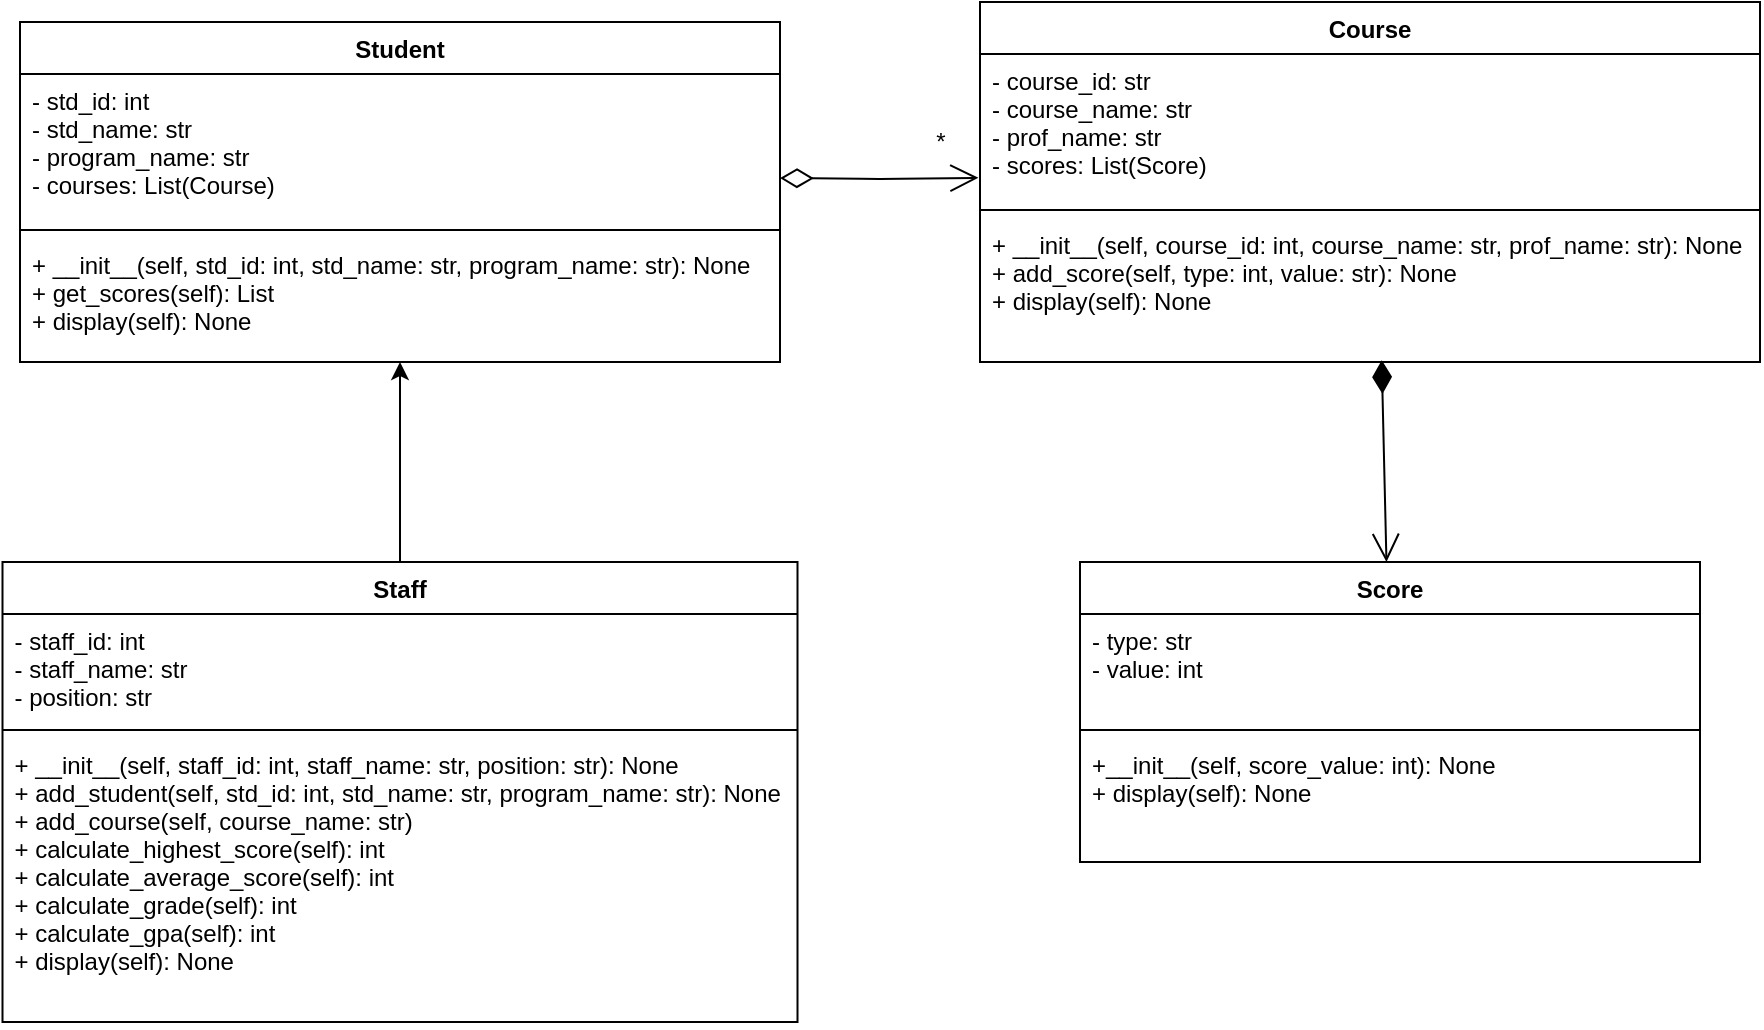 <mxfile>
    <diagram id="sHxXNNeHaKOZiOhDRW1u" name="Page-1">
        <mxGraphModel dx="811" dy="1790" grid="1" gridSize="10" guides="1" tooltips="1" connect="1" arrows="1" fold="1" page="1" pageScale="1" pageWidth="850" pageHeight="1100" math="0" shadow="0">
            <root>
                <mxCell id="0"/>
                <mxCell id="1" parent="0"/>
                <mxCell id="36" value="Student" style="swimlane;fontStyle=1;align=center;verticalAlign=top;childLayout=stackLayout;horizontal=1;startSize=26;horizontalStack=0;resizeParent=1;resizeParentMax=0;resizeLast=0;collapsible=1;marginBottom=0;" parent="1" vertex="1">
                    <mxGeometry x="20" y="-760" width="380" height="170" as="geometry"/>
                </mxCell>
                <mxCell id="37" value="- std_id: int&#10;- std_name: str&#10;- program_name: str&#10;- courses: List(Course)" style="text;strokeColor=none;fillColor=none;align=left;verticalAlign=top;spacingLeft=4;spacingRight=4;overflow=hidden;rotatable=0;points=[[0,0.5],[1,0.5]];portConstraint=eastwest;" parent="36" vertex="1">
                    <mxGeometry y="26" width="380" height="74" as="geometry"/>
                </mxCell>
                <mxCell id="38" value="" style="line;strokeWidth=1;fillColor=none;align=left;verticalAlign=middle;spacingTop=-1;spacingLeft=3;spacingRight=3;rotatable=0;labelPosition=right;points=[];portConstraint=eastwest;strokeColor=inherit;" parent="36" vertex="1">
                    <mxGeometry y="100" width="380" height="8" as="geometry"/>
                </mxCell>
                <mxCell id="39" value="+ __init__(self, std_id: int, std_name: str, program_name: str): None&#10;+ get_scores(self): List&#10;+ display(self): None" style="text;strokeColor=none;fillColor=none;align=left;verticalAlign=top;spacingLeft=4;spacingRight=4;overflow=hidden;rotatable=0;points=[[0,0.5],[1,0.5]];portConstraint=eastwest;" parent="36" vertex="1">
                    <mxGeometry y="108" width="380" height="62" as="geometry"/>
                </mxCell>
                <mxCell id="40" value="Course" style="swimlane;fontStyle=1;align=center;verticalAlign=top;childLayout=stackLayout;horizontal=1;startSize=26;horizontalStack=0;resizeParent=1;resizeParentMax=0;resizeLast=0;collapsible=1;marginBottom=0;" parent="1" vertex="1">
                    <mxGeometry x="500" y="-770" width="390" height="180" as="geometry">
                        <mxRectangle x="450" y="-760" width="80" height="30" as="alternateBounds"/>
                    </mxGeometry>
                </mxCell>
                <mxCell id="41" value="- course_id: str&#10;- course_name: str&#10;- prof_name: str&#10;- scores: List(Score)" style="text;strokeColor=none;fillColor=none;align=left;verticalAlign=top;spacingLeft=4;spacingRight=4;overflow=hidden;rotatable=0;points=[[0,0.5],[1,0.5]];portConstraint=eastwest;" parent="40" vertex="1">
                    <mxGeometry y="26" width="390" height="74" as="geometry"/>
                </mxCell>
                <mxCell id="42" value="" style="line;strokeWidth=1;fillColor=none;align=left;verticalAlign=middle;spacingTop=-1;spacingLeft=3;spacingRight=3;rotatable=0;labelPosition=right;points=[];portConstraint=eastwest;strokeColor=inherit;" parent="40" vertex="1">
                    <mxGeometry y="100" width="390" height="8" as="geometry"/>
                </mxCell>
                <mxCell id="43" value="+ __init__(self, course_id: int, course_name: str, prof_name: str): None&#10;+ add_score(self, type: int, value: str): None&#10;+ display(self): None&#10;&#10;" style="text;strokeColor=none;fillColor=none;align=left;verticalAlign=top;spacingLeft=4;spacingRight=4;overflow=hidden;rotatable=0;points=[[0,0.5],[1,0.5]];portConstraint=eastwest;" parent="40" vertex="1">
                    <mxGeometry y="108" width="390" height="72" as="geometry"/>
                </mxCell>
                <mxCell id="44" value="Score" style="swimlane;fontStyle=1;align=center;verticalAlign=top;childLayout=stackLayout;horizontal=1;startSize=26;horizontalStack=0;resizeParent=1;resizeParentMax=0;resizeLast=0;collapsible=1;marginBottom=0;" parent="1" vertex="1">
                    <mxGeometry x="550" y="-490" width="310" height="150" as="geometry"/>
                </mxCell>
                <mxCell id="45" value="- type: str&#10;- value: int" style="text;strokeColor=none;fillColor=none;align=left;verticalAlign=top;spacingLeft=4;spacingRight=4;overflow=hidden;rotatable=0;points=[[0,0.5],[1,0.5]];portConstraint=eastwest;" parent="44" vertex="1">
                    <mxGeometry y="26" width="310" height="54" as="geometry"/>
                </mxCell>
                <mxCell id="46" value="" style="line;strokeWidth=1;fillColor=none;align=left;verticalAlign=middle;spacingTop=-1;spacingLeft=3;spacingRight=3;rotatable=0;labelPosition=right;points=[];portConstraint=eastwest;strokeColor=inherit;" parent="44" vertex="1">
                    <mxGeometry y="80" width="310" height="8" as="geometry"/>
                </mxCell>
                <mxCell id="47" value="+__init__(self, score_value: int): None&#10;+ display(self): None" style="text;strokeColor=none;fillColor=none;align=left;verticalAlign=top;spacingLeft=4;spacingRight=4;overflow=hidden;rotatable=0;points=[[0,0.5],[1,0.5]];portConstraint=eastwest;" parent="44" vertex="1">
                    <mxGeometry y="88" width="310" height="62" as="geometry"/>
                </mxCell>
                <mxCell id="52" value="" style="endArrow=open;html=1;endSize=12;startArrow=diamondThin;startSize=14;startFill=0;edgeStyle=orthogonalEdgeStyle;align=left;verticalAlign=bottom;entryX=-0.002;entryY=0.837;entryDx=0;entryDy=0;entryPerimeter=0;" parent="1" target="41" edge="1">
                    <mxGeometry x="-1" y="3" relative="1" as="geometry">
                        <mxPoint x="400" y="-682" as="sourcePoint"/>
                        <mxPoint x="590" y="-680" as="targetPoint"/>
                    </mxGeometry>
                </mxCell>
                <mxCell id="59" value="" style="edgeStyle=none;html=1;" parent="1" source="53" target="39" edge="1">
                    <mxGeometry relative="1" as="geometry"/>
                </mxCell>
                <mxCell id="53" value="Staff" style="swimlane;fontStyle=1;align=center;verticalAlign=top;childLayout=stackLayout;horizontal=1;startSize=26;horizontalStack=0;resizeParent=1;resizeParentMax=0;resizeLast=0;collapsible=1;marginBottom=0;" parent="1" vertex="1">
                    <mxGeometry x="11.25" y="-490" width="397.5" height="230" as="geometry"/>
                </mxCell>
                <mxCell id="54" value="- staff_id: int&#10;- staff_name: str&#10;- position: str" style="text;strokeColor=none;fillColor=none;align=left;verticalAlign=top;spacingLeft=4;spacingRight=4;overflow=hidden;rotatable=0;points=[[0,0.5],[1,0.5]];portConstraint=eastwest;" parent="53" vertex="1">
                    <mxGeometry y="26" width="397.5" height="54" as="geometry"/>
                </mxCell>
                <mxCell id="55" value="" style="line;strokeWidth=1;fillColor=none;align=left;verticalAlign=middle;spacingTop=-1;spacingLeft=3;spacingRight=3;rotatable=0;labelPosition=right;points=[];portConstraint=eastwest;strokeColor=inherit;" parent="53" vertex="1">
                    <mxGeometry y="80" width="397.5" height="8" as="geometry"/>
                </mxCell>
                <mxCell id="56" value="+ __init__(self, staff_id: int, staff_name: str, position: str): None&#10;+ add_student(self, std_id: int, std_name: str, program_name: str): None&#10;+ add_course(self, course_name: str)&#10;+ calculate_highest_score(self): int&#10;+ calculate_average_score(self): int&#10;+ calculate_grade(self): int&#10;+ calculate_gpa(self): int&#10;+ display(self): None" style="text;strokeColor=none;fillColor=none;align=left;verticalAlign=top;spacingLeft=4;spacingRight=4;overflow=hidden;rotatable=0;points=[[0,0.5],[1,0.5]];portConstraint=eastwest;" parent="53" vertex="1">
                    <mxGeometry y="88" width="397.5" height="142" as="geometry"/>
                </mxCell>
                <mxCell id="62" value="*&lt;br&gt;" style="text;html=1;align=center;verticalAlign=middle;resizable=0;points=[];autosize=1;strokeColor=none;fillColor=none;" parent="1" vertex="1">
                    <mxGeometry x="465" y="-715" width="30" height="30" as="geometry"/>
                </mxCell>
                <mxCell id="69" value="" style="endArrow=open;html=1;endSize=12;startArrow=diamondThin;startSize=14;startFill=1;align=left;verticalAlign=bottom;exitX=0.515;exitY=0.987;exitDx=0;exitDy=0;exitPerimeter=0;" parent="1" source="43" target="44" edge="1">
                    <mxGeometry x="-1" y="3" relative="1" as="geometry">
                        <mxPoint x="709" y="-587" as="sourcePoint"/>
                        <mxPoint x="750" y="-530" as="targetPoint"/>
                    </mxGeometry>
                </mxCell>
            </root>
        </mxGraphModel>
    </diagram>
</mxfile>